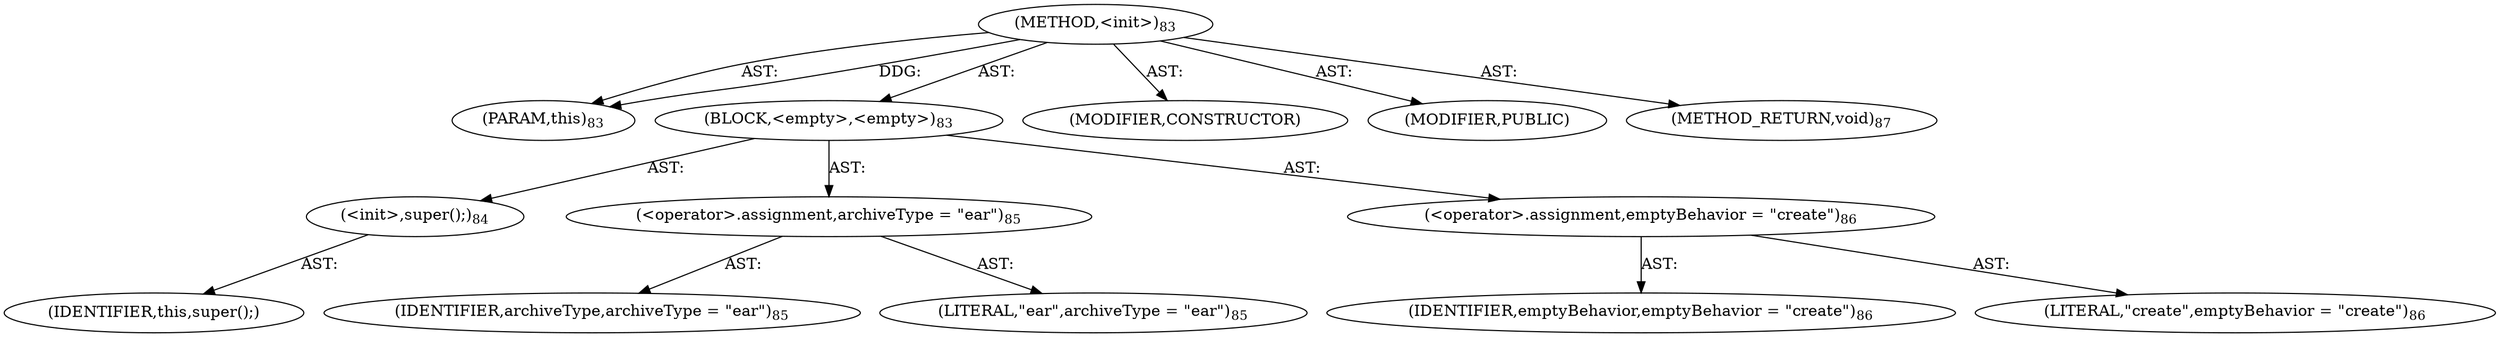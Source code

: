 digraph "&lt;init&gt;" {  
"111669149696" [label = <(METHOD,&lt;init&gt;)<SUB>83</SUB>> ]
"115964116995" [label = <(PARAM,this)<SUB>83</SUB>> ]
"25769803776" [label = <(BLOCK,&lt;empty&gt;,&lt;empty&gt;)<SUB>83</SUB>> ]
"30064771072" [label = <(&lt;init&gt;,super();)<SUB>84</SUB>> ]
"68719476740" [label = <(IDENTIFIER,this,super();)> ]
"30064771073" [label = <(&lt;operator&gt;.assignment,archiveType = &quot;ear&quot;)<SUB>85</SUB>> ]
"68719476741" [label = <(IDENTIFIER,archiveType,archiveType = &quot;ear&quot;)<SUB>85</SUB>> ]
"90194313216" [label = <(LITERAL,&quot;ear&quot;,archiveType = &quot;ear&quot;)<SUB>85</SUB>> ]
"30064771074" [label = <(&lt;operator&gt;.assignment,emptyBehavior = &quot;create&quot;)<SUB>86</SUB>> ]
"68719476742" [label = <(IDENTIFIER,emptyBehavior,emptyBehavior = &quot;create&quot;)<SUB>86</SUB>> ]
"90194313217" [label = <(LITERAL,&quot;create&quot;,emptyBehavior = &quot;create&quot;)<SUB>86</SUB>> ]
"133143986180" [label = <(MODIFIER,CONSTRUCTOR)> ]
"133143986181" [label = <(MODIFIER,PUBLIC)> ]
"128849018880" [label = <(METHOD_RETURN,void)<SUB>87</SUB>> ]
  "111669149696" -> "115964116995"  [ label = "AST: "] 
  "111669149696" -> "25769803776"  [ label = "AST: "] 
  "111669149696" -> "133143986180"  [ label = "AST: "] 
  "111669149696" -> "133143986181"  [ label = "AST: "] 
  "111669149696" -> "128849018880"  [ label = "AST: "] 
  "25769803776" -> "30064771072"  [ label = "AST: "] 
  "25769803776" -> "30064771073"  [ label = "AST: "] 
  "25769803776" -> "30064771074"  [ label = "AST: "] 
  "30064771072" -> "68719476740"  [ label = "AST: "] 
  "30064771073" -> "68719476741"  [ label = "AST: "] 
  "30064771073" -> "90194313216"  [ label = "AST: "] 
  "30064771074" -> "68719476742"  [ label = "AST: "] 
  "30064771074" -> "90194313217"  [ label = "AST: "] 
  "111669149696" -> "115964116995"  [ label = "DDG: "] 
}
